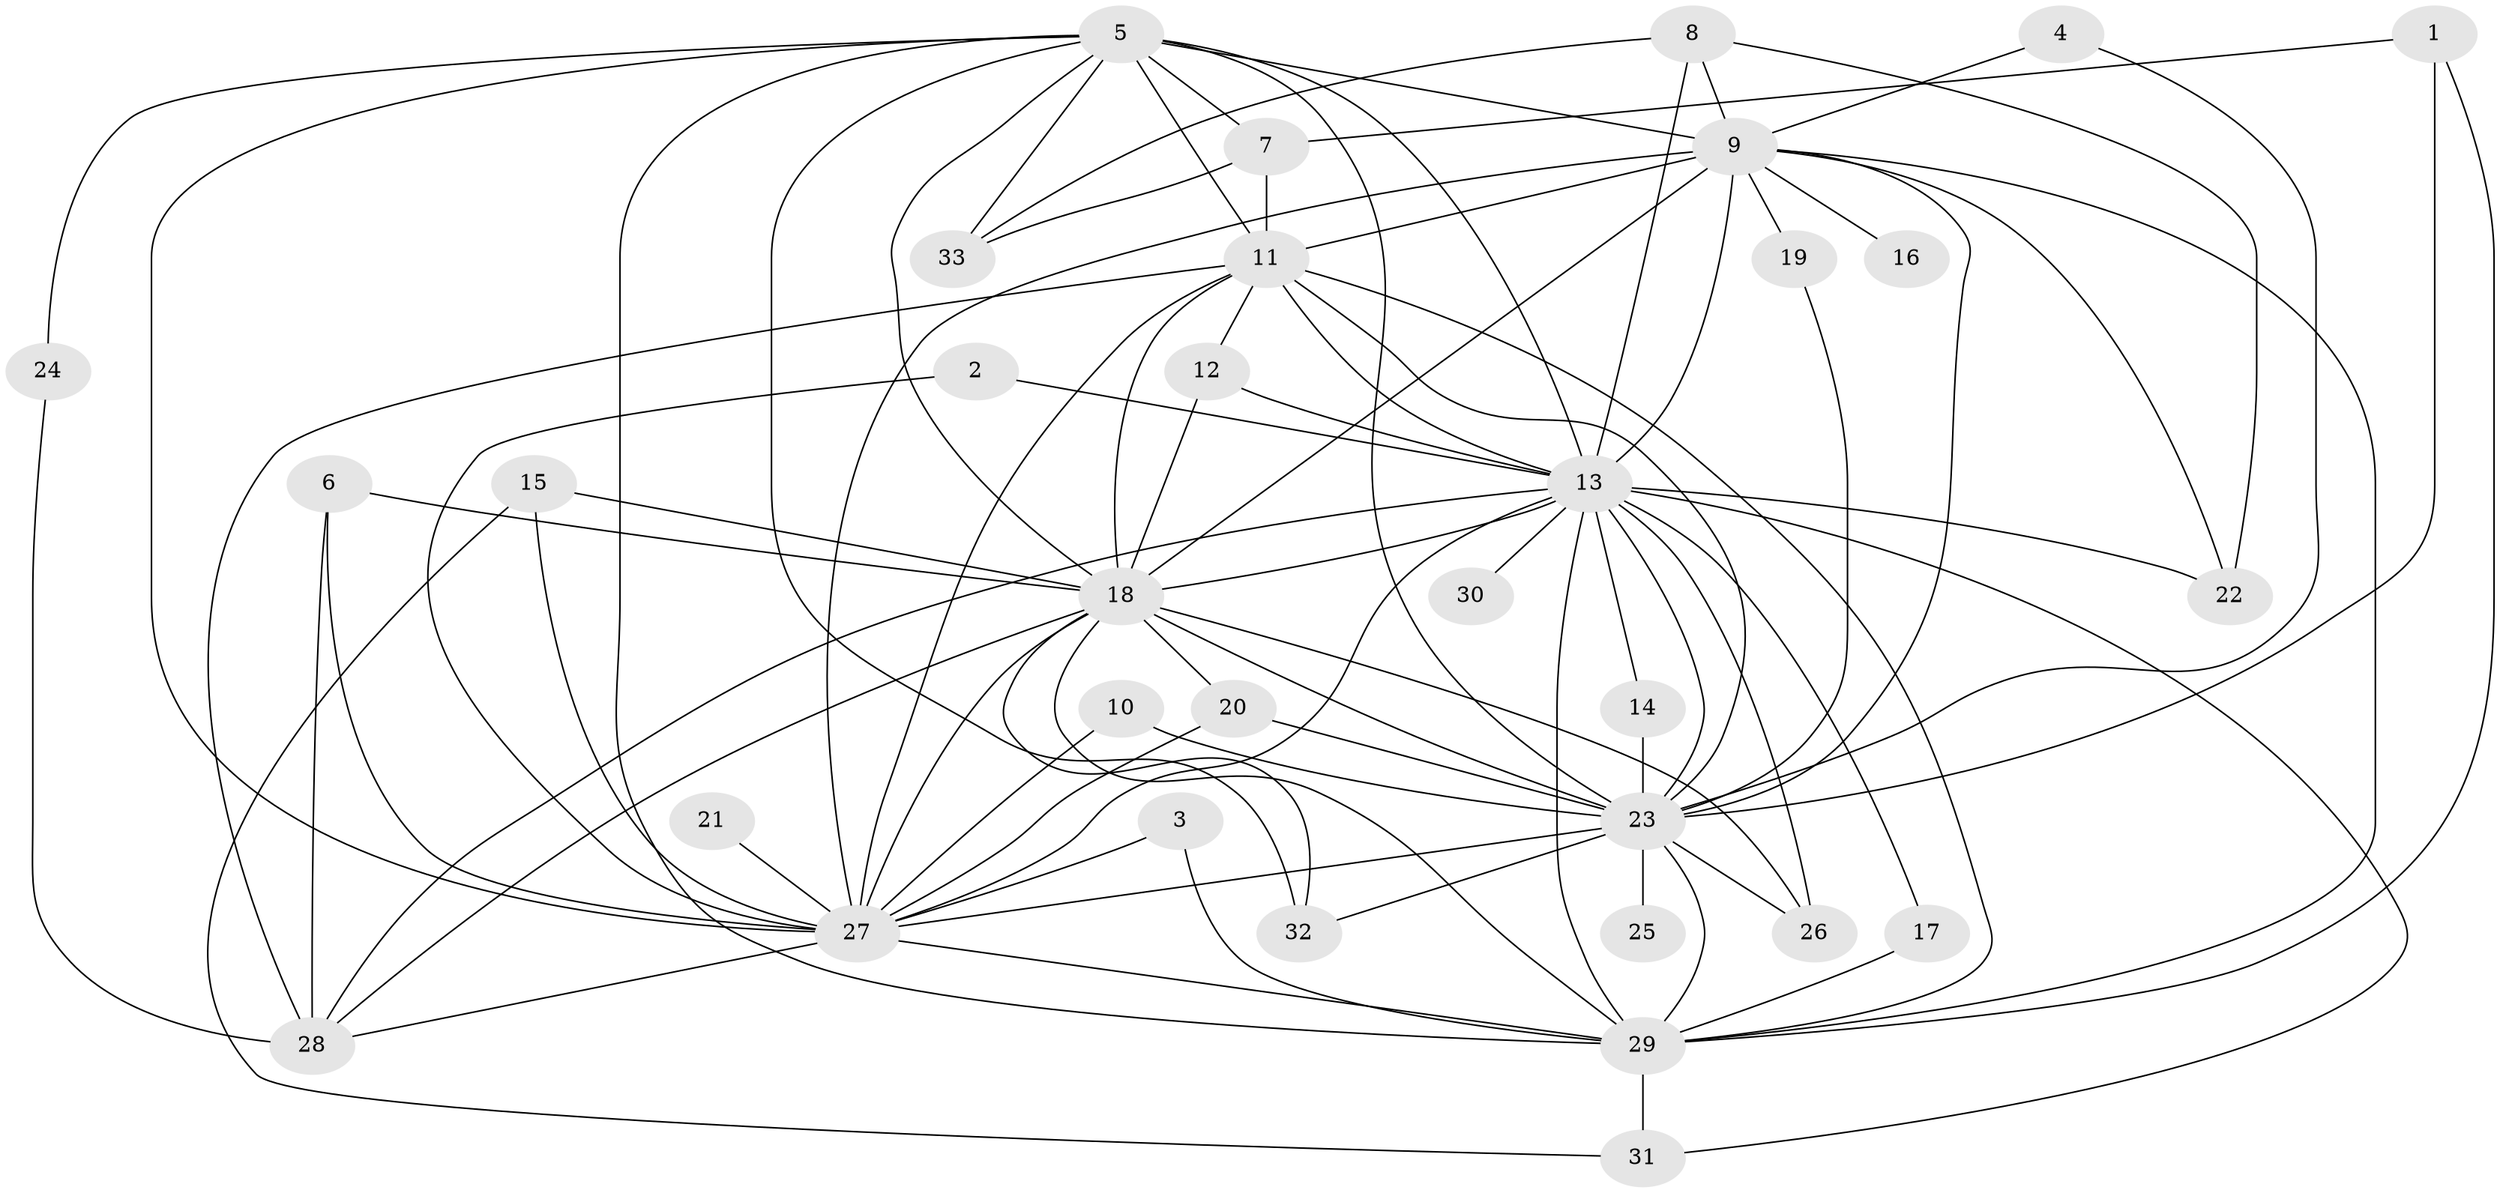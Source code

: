 // original degree distribution, {16: 0.015384615384615385, 17: 0.046153846153846156, 11: 0.015384615384615385, 15: 0.015384615384615385, 21: 0.03076923076923077, 18: 0.015384615384615385, 22: 0.015384615384615385, 3: 0.23076923076923078, 6: 0.015384615384615385, 2: 0.5538461538461539, 4: 0.046153846153846156}
// Generated by graph-tools (version 1.1) at 2025/01/03/09/25 03:01:22]
// undirected, 33 vertices, 85 edges
graph export_dot {
graph [start="1"]
  node [color=gray90,style=filled];
  1;
  2;
  3;
  4;
  5;
  6;
  7;
  8;
  9;
  10;
  11;
  12;
  13;
  14;
  15;
  16;
  17;
  18;
  19;
  20;
  21;
  22;
  23;
  24;
  25;
  26;
  27;
  28;
  29;
  30;
  31;
  32;
  33;
  1 -- 7 [weight=1.0];
  1 -- 23 [weight=1.0];
  1 -- 29 [weight=1.0];
  2 -- 13 [weight=1.0];
  2 -- 27 [weight=1.0];
  3 -- 27 [weight=1.0];
  3 -- 29 [weight=1.0];
  4 -- 9 [weight=1.0];
  4 -- 23 [weight=1.0];
  5 -- 7 [weight=1.0];
  5 -- 9 [weight=2.0];
  5 -- 11 [weight=2.0];
  5 -- 13 [weight=3.0];
  5 -- 18 [weight=2.0];
  5 -- 23 [weight=1.0];
  5 -- 24 [weight=1.0];
  5 -- 27 [weight=2.0];
  5 -- 29 [weight=1.0];
  5 -- 32 [weight=1.0];
  5 -- 33 [weight=1.0];
  6 -- 18 [weight=1.0];
  6 -- 27 [weight=1.0];
  6 -- 28 [weight=1.0];
  7 -- 11 [weight=1.0];
  7 -- 33 [weight=1.0];
  8 -- 9 [weight=1.0];
  8 -- 13 [weight=1.0];
  8 -- 22 [weight=1.0];
  8 -- 33 [weight=1.0];
  9 -- 11 [weight=2.0];
  9 -- 13 [weight=2.0];
  9 -- 16 [weight=1.0];
  9 -- 18 [weight=2.0];
  9 -- 19 [weight=2.0];
  9 -- 22 [weight=1.0];
  9 -- 23 [weight=1.0];
  9 -- 27 [weight=1.0];
  9 -- 29 [weight=1.0];
  10 -- 23 [weight=1.0];
  10 -- 27 [weight=1.0];
  11 -- 12 [weight=1.0];
  11 -- 13 [weight=5.0];
  11 -- 18 [weight=3.0];
  11 -- 23 [weight=2.0];
  11 -- 27 [weight=3.0];
  11 -- 28 [weight=1.0];
  11 -- 29 [weight=2.0];
  12 -- 13 [weight=1.0];
  12 -- 18 [weight=1.0];
  13 -- 14 [weight=1.0];
  13 -- 17 [weight=1.0];
  13 -- 18 [weight=3.0];
  13 -- 22 [weight=1.0];
  13 -- 23 [weight=3.0];
  13 -- 26 [weight=2.0];
  13 -- 27 [weight=2.0];
  13 -- 28 [weight=1.0];
  13 -- 29 [weight=2.0];
  13 -- 30 [weight=3.0];
  13 -- 31 [weight=1.0];
  14 -- 23 [weight=1.0];
  15 -- 18 [weight=1.0];
  15 -- 27 [weight=1.0];
  15 -- 31 [weight=1.0];
  17 -- 29 [weight=2.0];
  18 -- 20 [weight=1.0];
  18 -- 23 [weight=2.0];
  18 -- 26 [weight=1.0];
  18 -- 27 [weight=1.0];
  18 -- 28 [weight=1.0];
  18 -- 29 [weight=1.0];
  18 -- 32 [weight=1.0];
  19 -- 23 [weight=1.0];
  20 -- 23 [weight=1.0];
  20 -- 27 [weight=1.0];
  21 -- 27 [weight=1.0];
  23 -- 25 [weight=1.0];
  23 -- 26 [weight=1.0];
  23 -- 27 [weight=1.0];
  23 -- 29 [weight=1.0];
  23 -- 32 [weight=1.0];
  24 -- 28 [weight=1.0];
  27 -- 28 [weight=1.0];
  27 -- 29 [weight=2.0];
  29 -- 31 [weight=1.0];
}
